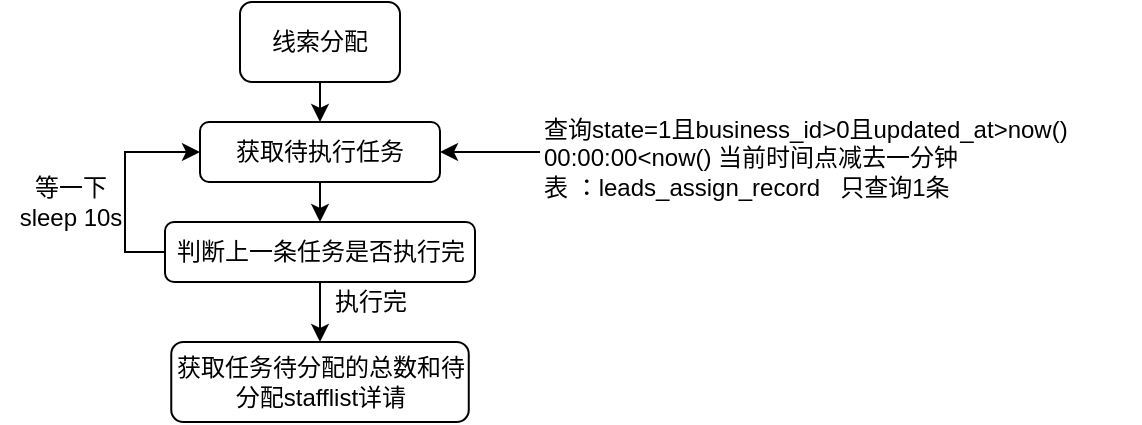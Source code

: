 <mxfile version="14.1.8" type="github">
  <diagram id="-7qso3VPwIya1xmqI1ie" name="Page-1">
    <mxGraphModel dx="946" dy="646" grid="1" gridSize="10" guides="1" tooltips="1" connect="1" arrows="1" fold="1" page="1" pageScale="1" pageWidth="1920" pageHeight="1200" math="0" shadow="0">
      <root>
        <mxCell id="0" />
        <mxCell id="1" parent="0" />
        <mxCell id="5zx6UMQ0ANoe6JO5xcOM-1" style="edgeStyle=orthogonalEdgeStyle;rounded=0;orthogonalLoop=1;jettySize=auto;html=1;exitX=0.5;exitY=1;exitDx=0;exitDy=0;" edge="1" parent="1" source="5zx6UMQ0ANoe6JO5xcOM-2">
          <mxGeometry relative="1" as="geometry">
            <mxPoint x="470" y="70" as="targetPoint" />
          </mxGeometry>
        </mxCell>
        <mxCell id="5zx6UMQ0ANoe6JO5xcOM-2" value="线索分配" style="rounded=1;whiteSpace=wrap;html=1;" vertex="1" parent="1">
          <mxGeometry x="430" y="10" width="80" height="40" as="geometry" />
        </mxCell>
        <mxCell id="5zx6UMQ0ANoe6JO5xcOM-3" style="edgeStyle=orthogonalEdgeStyle;rounded=0;orthogonalLoop=1;jettySize=auto;html=1;exitX=0.5;exitY=1;exitDx=0;exitDy=0;entryX=0.5;entryY=0;entryDx=0;entryDy=0;" edge="1" parent="1" source="5zx6UMQ0ANoe6JO5xcOM-4" target="5zx6UMQ0ANoe6JO5xcOM-9">
          <mxGeometry relative="1" as="geometry" />
        </mxCell>
        <mxCell id="5zx6UMQ0ANoe6JO5xcOM-4" value="获取待执行任务" style="rounded=1;whiteSpace=wrap;html=1;" vertex="1" parent="1">
          <mxGeometry x="410" y="70" width="120" height="30" as="geometry" />
        </mxCell>
        <mxCell id="5zx6UMQ0ANoe6JO5xcOM-5" style="edgeStyle=orthogonalEdgeStyle;rounded=0;orthogonalLoop=1;jettySize=auto;html=1;exitX=0;exitY=0.5;exitDx=0;exitDy=0;entryX=1;entryY=0.5;entryDx=0;entryDy=0;" edge="1" parent="1" source="5zx6UMQ0ANoe6JO5xcOM-6" target="5zx6UMQ0ANoe6JO5xcOM-4">
          <mxGeometry relative="1" as="geometry" />
        </mxCell>
        <mxCell id="5zx6UMQ0ANoe6JO5xcOM-6" value="查询state=1且business_id&amp;gt;0且updated_at&amp;gt;now() 00:00:00&amp;lt;now() 当前时间点减去一分钟&lt;br&gt;表 ：leads_assign_record&amp;nbsp; &amp;nbsp;只查询1条" style="text;whiteSpace=wrap;html=1;" vertex="1" parent="1">
          <mxGeometry x="580" y="60" width="300" height="50" as="geometry" />
        </mxCell>
        <mxCell id="5zx6UMQ0ANoe6JO5xcOM-7" style="edgeStyle=orthogonalEdgeStyle;rounded=0;orthogonalLoop=1;jettySize=auto;html=1;exitX=0.5;exitY=1;exitDx=0;exitDy=0;" edge="1" parent="1" source="5zx6UMQ0ANoe6JO5xcOM-9">
          <mxGeometry relative="1" as="geometry">
            <mxPoint x="470" y="180" as="targetPoint" />
          </mxGeometry>
        </mxCell>
        <mxCell id="5zx6UMQ0ANoe6JO5xcOM-8" style="edgeStyle=orthogonalEdgeStyle;rounded=0;orthogonalLoop=1;jettySize=auto;html=1;exitX=0;exitY=0.5;exitDx=0;exitDy=0;entryX=0;entryY=0.5;entryDx=0;entryDy=0;" edge="1" parent="1" source="5zx6UMQ0ANoe6JO5xcOM-9" target="5zx6UMQ0ANoe6JO5xcOM-4">
          <mxGeometry relative="1" as="geometry" />
        </mxCell>
        <mxCell id="5zx6UMQ0ANoe6JO5xcOM-9" value="判断上一条任务是否执行完" style="rounded=1;whiteSpace=wrap;html=1;" vertex="1" parent="1">
          <mxGeometry x="392.5" y="120" width="155" height="30" as="geometry" />
        </mxCell>
        <mxCell id="5zx6UMQ0ANoe6JO5xcOM-10" value="执行完" style="text;html=1;align=center;verticalAlign=middle;resizable=0;points=[];autosize=1;" vertex="1" parent="1">
          <mxGeometry x="470" y="150" width="50" height="20" as="geometry" />
        </mxCell>
        <mxCell id="5zx6UMQ0ANoe6JO5xcOM-11" value="等一下&lt;br&gt;sleep 10s" style="text;html=1;align=center;verticalAlign=middle;resizable=0;points=[];autosize=1;" vertex="1" parent="1">
          <mxGeometry x="310" y="95" width="70" height="30" as="geometry" />
        </mxCell>
        <mxCell id="5zx6UMQ0ANoe6JO5xcOM-12" value="获取任务待分配的总数和待分配stafflist详请" style="rounded=1;whiteSpace=wrap;html=1;" vertex="1" parent="1">
          <mxGeometry x="395.63" y="180" width="148.75" height="40" as="geometry" />
        </mxCell>
      </root>
    </mxGraphModel>
  </diagram>
</mxfile>
